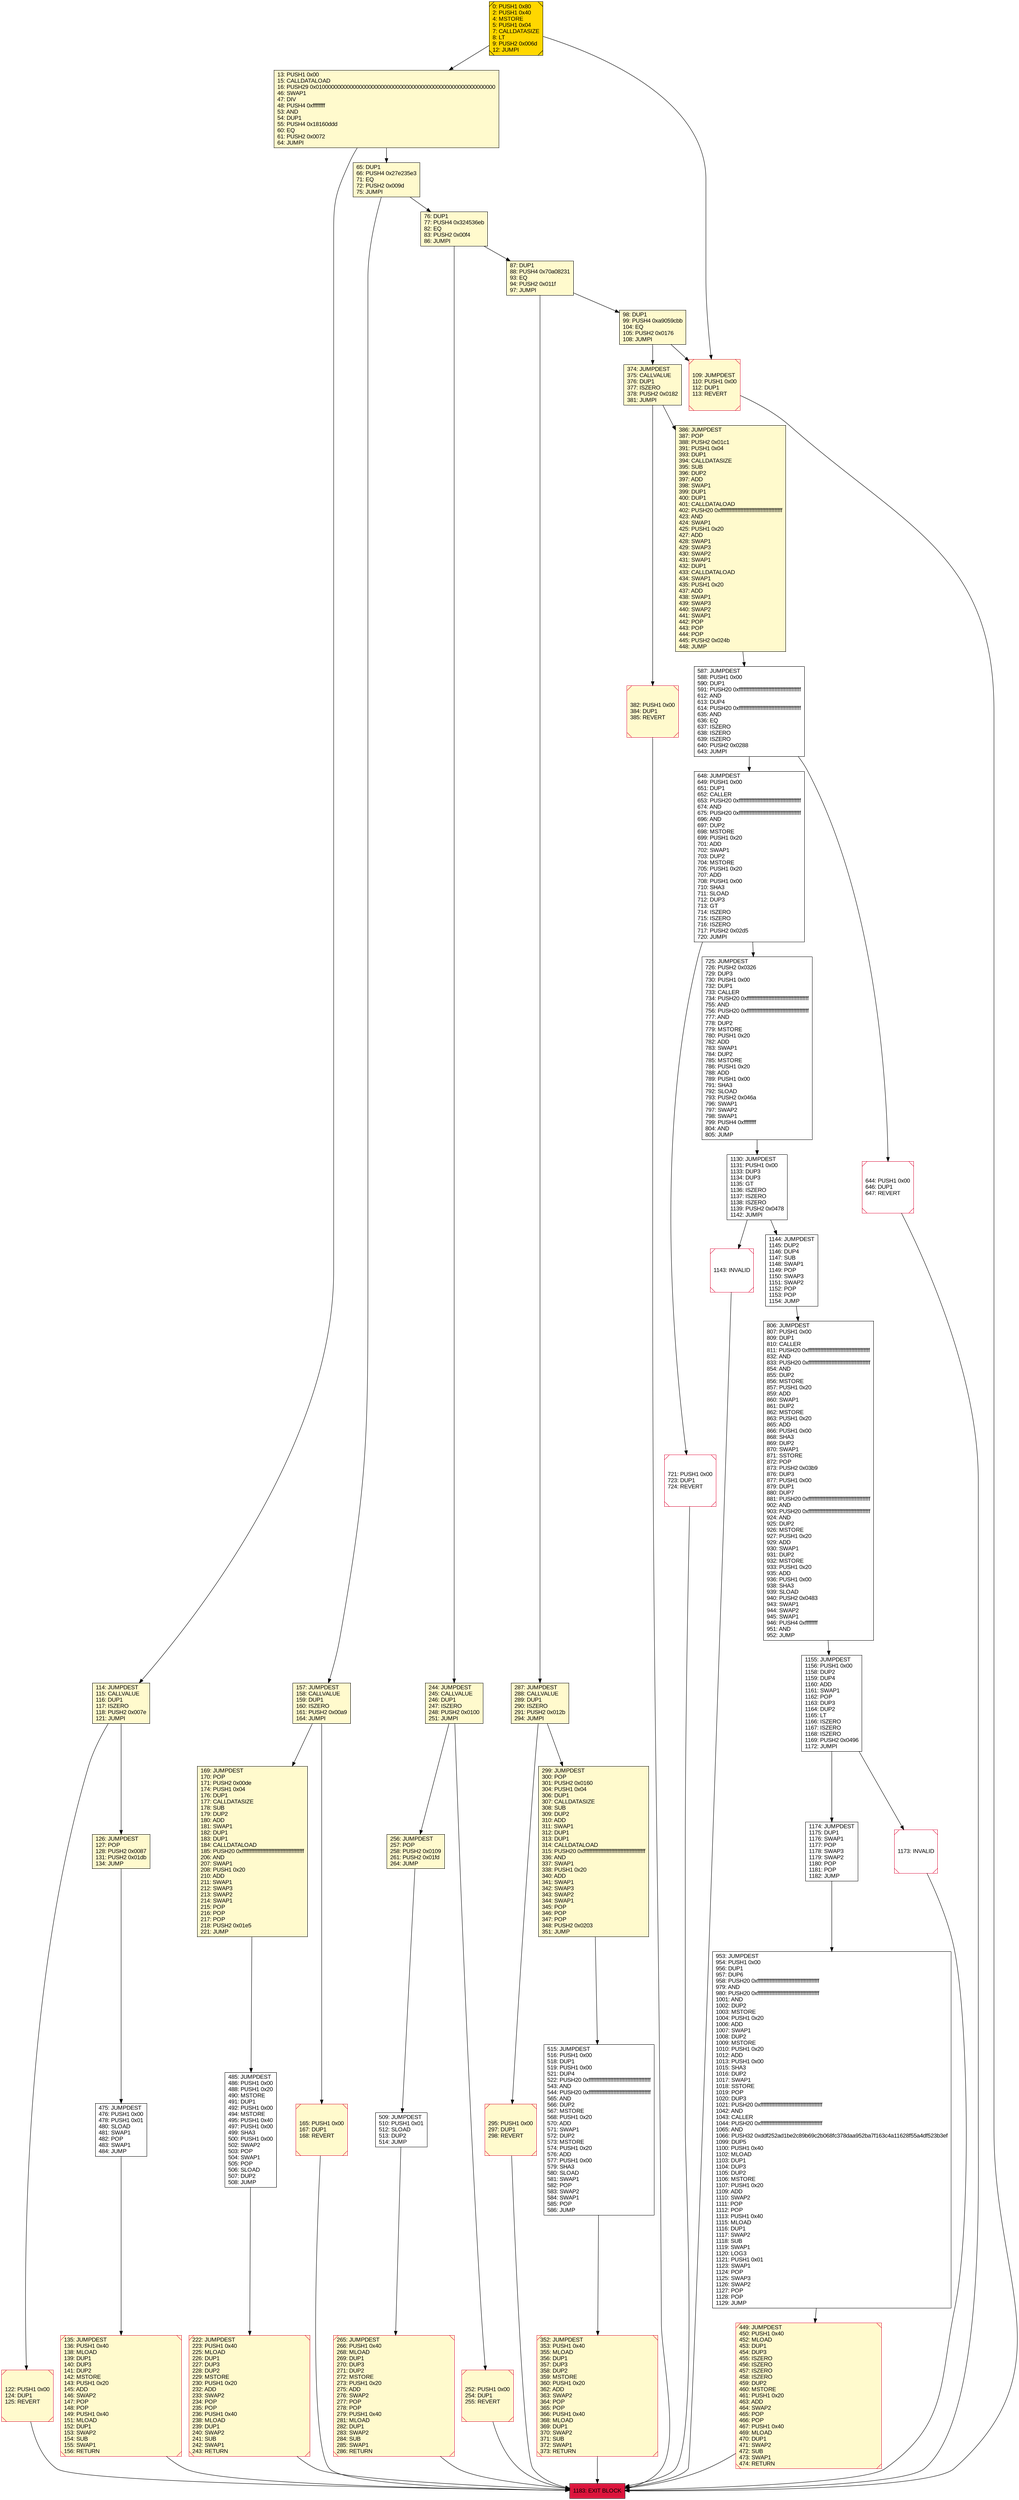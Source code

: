 digraph G {
bgcolor=transparent rankdir=UD;
node [shape=box style=filled color=black fillcolor=white fontname=arial fontcolor=black];
1144 [label="1144: JUMPDEST\l1145: DUP2\l1146: DUP4\l1147: SUB\l1148: SWAP1\l1149: POP\l1150: SWAP3\l1151: SWAP2\l1152: POP\l1153: POP\l1154: JUMP\l" ];
157 [label="157: JUMPDEST\l158: CALLVALUE\l159: DUP1\l160: ISZERO\l161: PUSH2 0x00a9\l164: JUMPI\l" fillcolor=lemonchiffon ];
165 [label="165: PUSH1 0x00\l167: DUP1\l168: REVERT\l" fillcolor=lemonchiffon shape=Msquare color=crimson ];
169 [label="169: JUMPDEST\l170: POP\l171: PUSH2 0x00de\l174: PUSH1 0x04\l176: DUP1\l177: CALLDATASIZE\l178: SUB\l179: DUP2\l180: ADD\l181: SWAP1\l182: DUP1\l183: DUP1\l184: CALLDATALOAD\l185: PUSH20 0xffffffffffffffffffffffffffffffffffffffff\l206: AND\l207: SWAP1\l208: PUSH1 0x20\l210: ADD\l211: SWAP1\l212: SWAP3\l213: SWAP2\l214: SWAP1\l215: POP\l216: POP\l217: POP\l218: PUSH2 0x01e5\l221: JUMP\l" fillcolor=lemonchiffon ];
295 [label="295: PUSH1 0x00\l297: DUP1\l298: REVERT\l" fillcolor=lemonchiffon shape=Msquare color=crimson ];
98 [label="98: DUP1\l99: PUSH4 0xa9059cbb\l104: EQ\l105: PUSH2 0x0176\l108: JUMPI\l" fillcolor=lemonchiffon ];
1130 [label="1130: JUMPDEST\l1131: PUSH1 0x00\l1133: DUP3\l1134: DUP3\l1135: GT\l1136: ISZERO\l1137: ISZERO\l1138: ISZERO\l1139: PUSH2 0x0478\l1142: JUMPI\l" ];
65 [label="65: DUP1\l66: PUSH4 0x27e235e3\l71: EQ\l72: PUSH2 0x009d\l75: JUMPI\l" fillcolor=lemonchiffon ];
1143 [label="1143: INVALID\l" shape=Msquare color=crimson ];
299 [label="299: JUMPDEST\l300: POP\l301: PUSH2 0x0160\l304: PUSH1 0x04\l306: DUP1\l307: CALLDATASIZE\l308: SUB\l309: DUP2\l310: ADD\l311: SWAP1\l312: DUP1\l313: DUP1\l314: CALLDATALOAD\l315: PUSH20 0xffffffffffffffffffffffffffffffffffffffff\l336: AND\l337: SWAP1\l338: PUSH1 0x20\l340: ADD\l341: SWAP1\l342: SWAP3\l343: SWAP2\l344: SWAP1\l345: POP\l346: POP\l347: POP\l348: PUSH2 0x0203\l351: JUMP\l" fillcolor=lemonchiffon ];
475 [label="475: JUMPDEST\l476: PUSH1 0x00\l478: PUSH1 0x01\l480: SLOAD\l481: SWAP1\l482: POP\l483: SWAP1\l484: JUMP\l" ];
587 [label="587: JUMPDEST\l588: PUSH1 0x00\l590: DUP1\l591: PUSH20 0xffffffffffffffffffffffffffffffffffffffff\l612: AND\l613: DUP4\l614: PUSH20 0xffffffffffffffffffffffffffffffffffffffff\l635: AND\l636: EQ\l637: ISZERO\l638: ISZERO\l639: ISZERO\l640: PUSH2 0x0288\l643: JUMPI\l" ];
352 [label="352: JUMPDEST\l353: PUSH1 0x40\l355: MLOAD\l356: DUP1\l357: DUP3\l358: DUP2\l359: MSTORE\l360: PUSH1 0x20\l362: ADD\l363: SWAP2\l364: POP\l365: POP\l366: PUSH1 0x40\l368: MLOAD\l369: DUP1\l370: SWAP2\l371: SUB\l372: SWAP1\l373: RETURN\l" fillcolor=lemonchiffon shape=Msquare color=crimson ];
1174 [label="1174: JUMPDEST\l1175: DUP1\l1176: SWAP1\l1177: POP\l1178: SWAP3\l1179: SWAP2\l1180: POP\l1181: POP\l1182: JUMP\l" ];
515 [label="515: JUMPDEST\l516: PUSH1 0x00\l518: DUP1\l519: PUSH1 0x00\l521: DUP4\l522: PUSH20 0xffffffffffffffffffffffffffffffffffffffff\l543: AND\l544: PUSH20 0xffffffffffffffffffffffffffffffffffffffff\l565: AND\l566: DUP2\l567: MSTORE\l568: PUSH1 0x20\l570: ADD\l571: SWAP1\l572: DUP2\l573: MSTORE\l574: PUSH1 0x20\l576: ADD\l577: PUSH1 0x00\l579: SHA3\l580: SLOAD\l581: SWAP1\l582: POP\l583: SWAP2\l584: SWAP1\l585: POP\l586: JUMP\l" ];
122 [label="122: PUSH1 0x00\l124: DUP1\l125: REVERT\l" fillcolor=lemonchiffon shape=Msquare color=crimson ];
252 [label="252: PUSH1 0x00\l254: DUP1\l255: REVERT\l" fillcolor=lemonchiffon shape=Msquare color=crimson ];
1183 [label="1183: EXIT BLOCK\l" fillcolor=crimson ];
382 [label="382: PUSH1 0x00\l384: DUP1\l385: REVERT\l" fillcolor=lemonchiffon shape=Msquare color=crimson ];
87 [label="87: DUP1\l88: PUSH4 0x70a08231\l93: EQ\l94: PUSH2 0x011f\l97: JUMPI\l" fillcolor=lemonchiffon ];
644 [label="644: PUSH1 0x00\l646: DUP1\l647: REVERT\l" shape=Msquare color=crimson ];
953 [label="953: JUMPDEST\l954: PUSH1 0x00\l956: DUP1\l957: DUP6\l958: PUSH20 0xffffffffffffffffffffffffffffffffffffffff\l979: AND\l980: PUSH20 0xffffffffffffffffffffffffffffffffffffffff\l1001: AND\l1002: DUP2\l1003: MSTORE\l1004: PUSH1 0x20\l1006: ADD\l1007: SWAP1\l1008: DUP2\l1009: MSTORE\l1010: PUSH1 0x20\l1012: ADD\l1013: PUSH1 0x00\l1015: SHA3\l1016: DUP2\l1017: SWAP1\l1018: SSTORE\l1019: POP\l1020: DUP3\l1021: PUSH20 0xffffffffffffffffffffffffffffffffffffffff\l1042: AND\l1043: CALLER\l1044: PUSH20 0xffffffffffffffffffffffffffffffffffffffff\l1065: AND\l1066: PUSH32 0xddf252ad1be2c89b69c2b068fc378daa952ba7f163c4a11628f55a4df523b3ef\l1099: DUP5\l1100: PUSH1 0x40\l1102: MLOAD\l1103: DUP1\l1104: DUP3\l1105: DUP2\l1106: MSTORE\l1107: PUSH1 0x20\l1109: ADD\l1110: SWAP2\l1111: POP\l1112: POP\l1113: PUSH1 0x40\l1115: MLOAD\l1116: DUP1\l1117: SWAP2\l1118: SUB\l1119: SWAP1\l1120: LOG3\l1121: PUSH1 0x01\l1123: SWAP1\l1124: POP\l1125: SWAP3\l1126: SWAP2\l1127: POP\l1128: POP\l1129: JUMP\l" ];
109 [label="109: JUMPDEST\l110: PUSH1 0x00\l112: DUP1\l113: REVERT\l" fillcolor=lemonchiffon shape=Msquare color=crimson ];
0 [label="0: PUSH1 0x80\l2: PUSH1 0x40\l4: MSTORE\l5: PUSH1 0x04\l7: CALLDATASIZE\l8: LT\l9: PUSH2 0x006d\l12: JUMPI\l" fillcolor=lemonchiffon shape=Msquare fillcolor=gold ];
76 [label="76: DUP1\l77: PUSH4 0x324536eb\l82: EQ\l83: PUSH2 0x00f4\l86: JUMPI\l" fillcolor=lemonchiffon ];
256 [label="256: JUMPDEST\l257: POP\l258: PUSH2 0x0109\l261: PUSH2 0x01fd\l264: JUMP\l" fillcolor=lemonchiffon ];
114 [label="114: JUMPDEST\l115: CALLVALUE\l116: DUP1\l117: ISZERO\l118: PUSH2 0x007e\l121: JUMPI\l" fillcolor=lemonchiffon ];
386 [label="386: JUMPDEST\l387: POP\l388: PUSH2 0x01c1\l391: PUSH1 0x04\l393: DUP1\l394: CALLDATASIZE\l395: SUB\l396: DUP2\l397: ADD\l398: SWAP1\l399: DUP1\l400: DUP1\l401: CALLDATALOAD\l402: PUSH20 0xffffffffffffffffffffffffffffffffffffffff\l423: AND\l424: SWAP1\l425: PUSH1 0x20\l427: ADD\l428: SWAP1\l429: SWAP3\l430: SWAP2\l431: SWAP1\l432: DUP1\l433: CALLDATALOAD\l434: SWAP1\l435: PUSH1 0x20\l437: ADD\l438: SWAP1\l439: SWAP3\l440: SWAP2\l441: SWAP1\l442: POP\l443: POP\l444: POP\l445: PUSH2 0x024b\l448: JUMP\l" fillcolor=lemonchiffon ];
1173 [label="1173: INVALID\l" shape=Msquare color=crimson ];
244 [label="244: JUMPDEST\l245: CALLVALUE\l246: DUP1\l247: ISZERO\l248: PUSH2 0x0100\l251: JUMPI\l" fillcolor=lemonchiffon ];
509 [label="509: JUMPDEST\l510: PUSH1 0x01\l512: SLOAD\l513: DUP2\l514: JUMP\l" ];
13 [label="13: PUSH1 0x00\l15: CALLDATALOAD\l16: PUSH29 0x0100000000000000000000000000000000000000000000000000000000\l46: SWAP1\l47: DIV\l48: PUSH4 0xffffffff\l53: AND\l54: DUP1\l55: PUSH4 0x18160ddd\l60: EQ\l61: PUSH2 0x0072\l64: JUMPI\l" fillcolor=lemonchiffon ];
222 [label="222: JUMPDEST\l223: PUSH1 0x40\l225: MLOAD\l226: DUP1\l227: DUP3\l228: DUP2\l229: MSTORE\l230: PUSH1 0x20\l232: ADD\l233: SWAP2\l234: POP\l235: POP\l236: PUSH1 0x40\l238: MLOAD\l239: DUP1\l240: SWAP2\l241: SUB\l242: SWAP1\l243: RETURN\l" fillcolor=lemonchiffon shape=Msquare color=crimson ];
374 [label="374: JUMPDEST\l375: CALLVALUE\l376: DUP1\l377: ISZERO\l378: PUSH2 0x0182\l381: JUMPI\l" fillcolor=lemonchiffon ];
721 [label="721: PUSH1 0x00\l723: DUP1\l724: REVERT\l" shape=Msquare color=crimson ];
725 [label="725: JUMPDEST\l726: PUSH2 0x0326\l729: DUP3\l730: PUSH1 0x00\l732: DUP1\l733: CALLER\l734: PUSH20 0xffffffffffffffffffffffffffffffffffffffff\l755: AND\l756: PUSH20 0xffffffffffffffffffffffffffffffffffffffff\l777: AND\l778: DUP2\l779: MSTORE\l780: PUSH1 0x20\l782: ADD\l783: SWAP1\l784: DUP2\l785: MSTORE\l786: PUSH1 0x20\l788: ADD\l789: PUSH1 0x00\l791: SHA3\l792: SLOAD\l793: PUSH2 0x046a\l796: SWAP1\l797: SWAP2\l798: SWAP1\l799: PUSH4 0xffffffff\l804: AND\l805: JUMP\l" ];
648 [label="648: JUMPDEST\l649: PUSH1 0x00\l651: DUP1\l652: CALLER\l653: PUSH20 0xffffffffffffffffffffffffffffffffffffffff\l674: AND\l675: PUSH20 0xffffffffffffffffffffffffffffffffffffffff\l696: AND\l697: DUP2\l698: MSTORE\l699: PUSH1 0x20\l701: ADD\l702: SWAP1\l703: DUP2\l704: MSTORE\l705: PUSH1 0x20\l707: ADD\l708: PUSH1 0x00\l710: SHA3\l711: SLOAD\l712: DUP3\l713: GT\l714: ISZERO\l715: ISZERO\l716: ISZERO\l717: PUSH2 0x02d5\l720: JUMPI\l" ];
135 [label="135: JUMPDEST\l136: PUSH1 0x40\l138: MLOAD\l139: DUP1\l140: DUP3\l141: DUP2\l142: MSTORE\l143: PUSH1 0x20\l145: ADD\l146: SWAP2\l147: POP\l148: POP\l149: PUSH1 0x40\l151: MLOAD\l152: DUP1\l153: SWAP2\l154: SUB\l155: SWAP1\l156: RETURN\l" fillcolor=lemonchiffon shape=Msquare color=crimson ];
1155 [label="1155: JUMPDEST\l1156: PUSH1 0x00\l1158: DUP2\l1159: DUP4\l1160: ADD\l1161: SWAP1\l1162: POP\l1163: DUP3\l1164: DUP2\l1165: LT\l1166: ISZERO\l1167: ISZERO\l1168: ISZERO\l1169: PUSH2 0x0496\l1172: JUMPI\l" ];
806 [label="806: JUMPDEST\l807: PUSH1 0x00\l809: DUP1\l810: CALLER\l811: PUSH20 0xffffffffffffffffffffffffffffffffffffffff\l832: AND\l833: PUSH20 0xffffffffffffffffffffffffffffffffffffffff\l854: AND\l855: DUP2\l856: MSTORE\l857: PUSH1 0x20\l859: ADD\l860: SWAP1\l861: DUP2\l862: MSTORE\l863: PUSH1 0x20\l865: ADD\l866: PUSH1 0x00\l868: SHA3\l869: DUP2\l870: SWAP1\l871: SSTORE\l872: POP\l873: PUSH2 0x03b9\l876: DUP3\l877: PUSH1 0x00\l879: DUP1\l880: DUP7\l881: PUSH20 0xffffffffffffffffffffffffffffffffffffffff\l902: AND\l903: PUSH20 0xffffffffffffffffffffffffffffffffffffffff\l924: AND\l925: DUP2\l926: MSTORE\l927: PUSH1 0x20\l929: ADD\l930: SWAP1\l931: DUP2\l932: MSTORE\l933: PUSH1 0x20\l935: ADD\l936: PUSH1 0x00\l938: SHA3\l939: SLOAD\l940: PUSH2 0x0483\l943: SWAP1\l944: SWAP2\l945: SWAP1\l946: PUSH4 0xffffffff\l951: AND\l952: JUMP\l" ];
265 [label="265: JUMPDEST\l266: PUSH1 0x40\l268: MLOAD\l269: DUP1\l270: DUP3\l271: DUP2\l272: MSTORE\l273: PUSH1 0x20\l275: ADD\l276: SWAP2\l277: POP\l278: POP\l279: PUSH1 0x40\l281: MLOAD\l282: DUP1\l283: SWAP2\l284: SUB\l285: SWAP1\l286: RETURN\l" fillcolor=lemonchiffon shape=Msquare color=crimson ];
126 [label="126: JUMPDEST\l127: POP\l128: PUSH2 0x0087\l131: PUSH2 0x01db\l134: JUMP\l" fillcolor=lemonchiffon ];
449 [label="449: JUMPDEST\l450: PUSH1 0x40\l452: MLOAD\l453: DUP1\l454: DUP3\l455: ISZERO\l456: ISZERO\l457: ISZERO\l458: ISZERO\l459: DUP2\l460: MSTORE\l461: PUSH1 0x20\l463: ADD\l464: SWAP2\l465: POP\l466: POP\l467: PUSH1 0x40\l469: MLOAD\l470: DUP1\l471: SWAP2\l472: SUB\l473: SWAP1\l474: RETURN\l" fillcolor=lemonchiffon shape=Msquare color=crimson ];
287 [label="287: JUMPDEST\l288: CALLVALUE\l289: DUP1\l290: ISZERO\l291: PUSH2 0x012b\l294: JUMPI\l" fillcolor=lemonchiffon ];
485 [label="485: JUMPDEST\l486: PUSH1 0x00\l488: PUSH1 0x20\l490: MSTORE\l491: DUP1\l492: PUSH1 0x00\l494: MSTORE\l495: PUSH1 0x40\l497: PUSH1 0x00\l499: SHA3\l500: PUSH1 0x00\l502: SWAP2\l503: POP\l504: SWAP1\l505: POP\l506: SLOAD\l507: DUP2\l508: JUMP\l" ];
0 -> 109;
76 -> 244;
244 -> 256;
648 -> 721;
648 -> 725;
157 -> 169;
76 -> 87;
65 -> 157;
509 -> 265;
295 -> 1183;
953 -> 449;
165 -> 1183;
1155 -> 1173;
65 -> 76;
1155 -> 1174;
587 -> 648;
265 -> 1183;
87 -> 98;
98 -> 374;
135 -> 1183;
98 -> 109;
374 -> 382;
114 -> 122;
1173 -> 1183;
244 -> 252;
287 -> 295;
1144 -> 806;
644 -> 1183;
382 -> 1183;
252 -> 1183;
256 -> 509;
122 -> 1183;
515 -> 352;
0 -> 13;
374 -> 386;
13 -> 114;
157 -> 165;
1130 -> 1144;
352 -> 1183;
806 -> 1155;
1130 -> 1143;
485 -> 222;
114 -> 126;
1143 -> 1183;
299 -> 515;
87 -> 287;
449 -> 1183;
13 -> 65;
721 -> 1183;
126 -> 475;
222 -> 1183;
1174 -> 953;
287 -> 299;
587 -> 644;
725 -> 1130;
109 -> 1183;
169 -> 485;
386 -> 587;
475 -> 135;
}